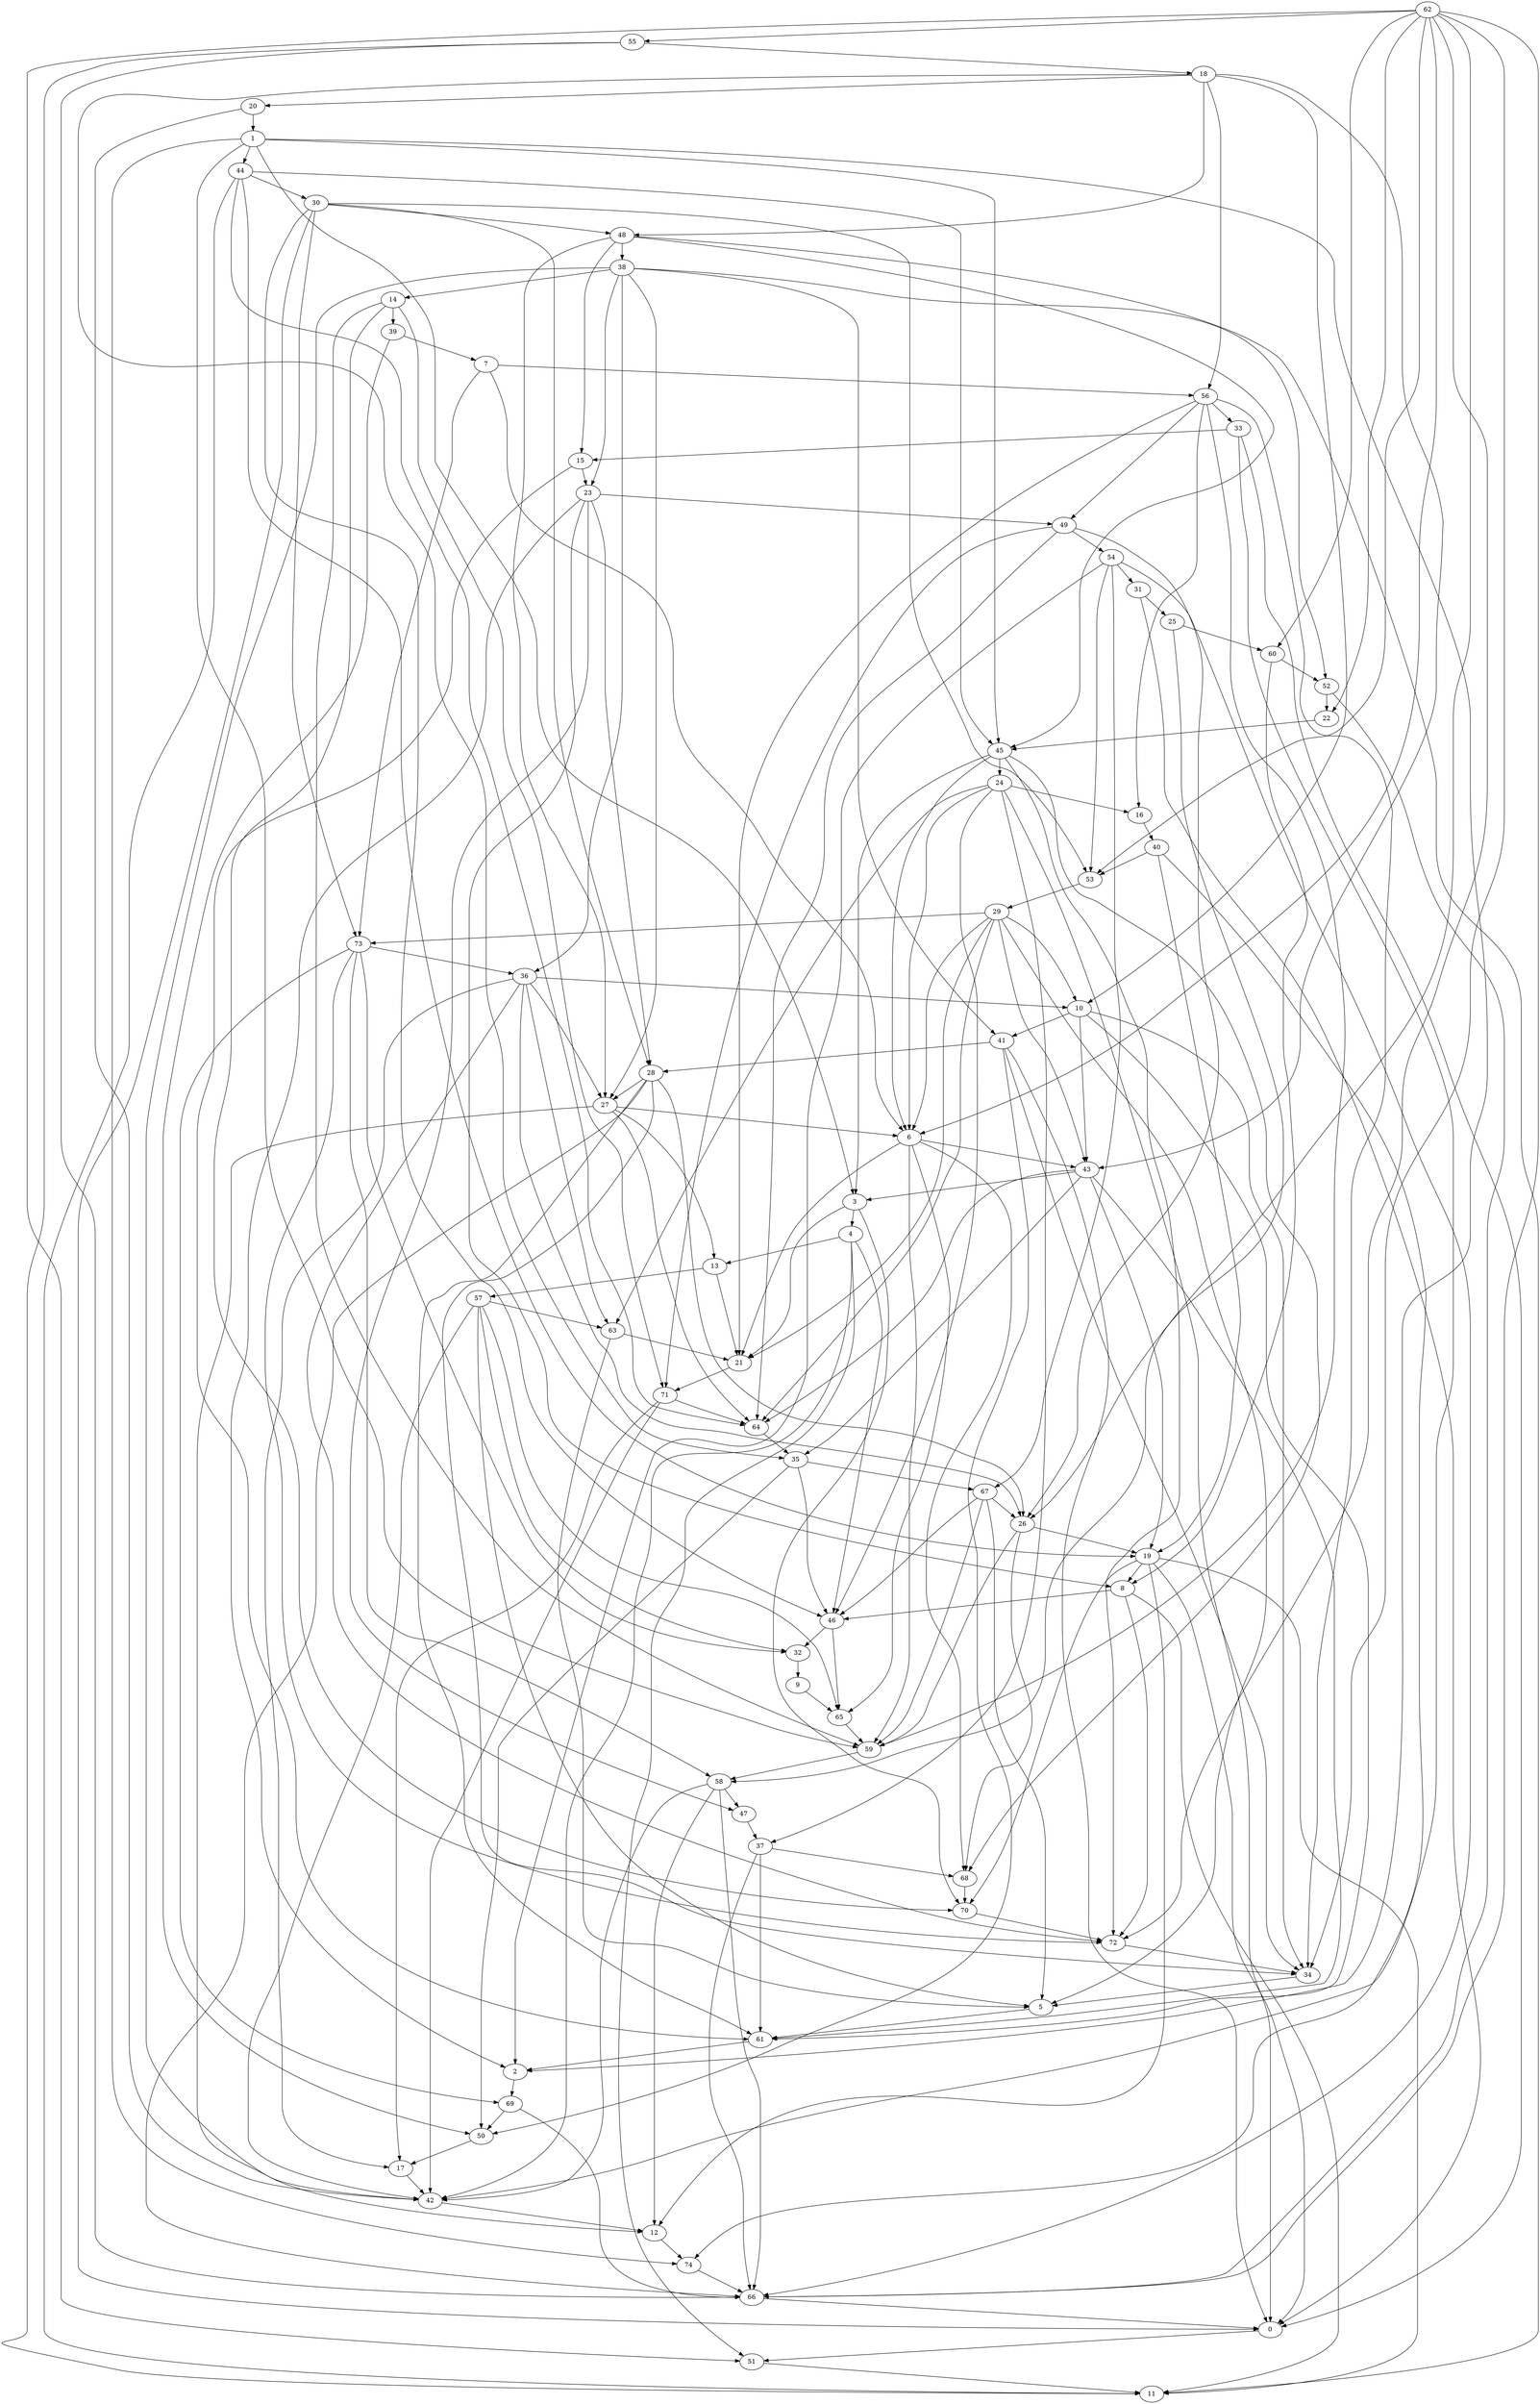 strict digraph {
0;
1;
2;
3;
4;
5;
6;
7;
8;
9;
10;
11;
12;
13;
14;
15;
16;
17;
18;
19;
20;
21;
22;
23;
24;
25;
26;
27;
28;
29;
30;
31;
32;
33;
34;
35;
36;
37;
38;
39;
40;
41;
42;
43;
44;
45;
46;
47;
48;
49;
50;
51;
52;
53;
54;
55;
56;
57;
58;
59;
60;
61;
62;
63;
64;
65;
66;
67;
68;
69;
70;
71;
72;
73;
74;
0 -> 51;
1 -> 44;
1 -> 45;
1 -> 74;
1 -> 59;
1 -> 3;
1 -> 2;
2 -> 69;
3 -> 4;
3 -> 70;
3 -> 21;
4 -> 13;
4 -> 51;
4 -> 42;
4 -> 46;
5 -> 61;
6 -> 43;
6 -> 65;
6 -> 59;
6 -> 68;
6 -> 21;
7 -> 56;
7 -> 73;
7 -> 6;
8 -> 46;
8 -> 11;
8 -> 72;
9 -> 65;
10 -> 41;
10 -> 61;
10 -> 43;
10 -> 34;
12 -> 74;
13 -> 57;
13 -> 21;
14 -> 39;
14 -> 70;
14 -> 71;
14 -> 59;
15 -> 23;
15 -> 61;
16 -> 40;
17 -> 42;
18 -> 20;
18 -> 10;
18 -> 35;
18 -> 43;
18 -> 48;
18 -> 56;
19 -> 8;
19 -> 11;
19 -> 0;
19 -> 12;
19 -> 70;
20 -> 1;
20 -> 42;
21 -> 71;
22 -> 45;
23 -> 49;
23 -> 2;
23 -> 47;
23 -> 8;
23 -> 28;
24 -> 16;
24 -> 63;
24 -> 46;
24 -> 37;
24 -> 6;
24 -> 0;
25 -> 60;
25 -> 58;
26 -> 19;
26 -> 68;
26 -> 59;
27 -> 6;
27 -> 64;
27 -> 13;
27 -> 12;
28 -> 27;
28 -> 66;
28 -> 61;
28 -> 26;
28 -> 34;
29 -> 73;
29 -> 43;
29 -> 64;
29 -> 5;
29 -> 6;
29 -> 10;
29 -> 21;
30 -> 48;
30 -> 46;
30 -> 28;
30 -> 0;
30 -> 73;
30 -> 53;
31 -> 25;
31 -> 0;
32 -> 9;
33 -> 15;
33 -> 0;
33 -> 42;
34 -> 5;
35 -> 67;
35 -> 50;
35 -> 46;
36 -> 10;
36 -> 72;
36 -> 17;
36 -> 27;
36 -> 63;
36 -> 26;
37 -> 68;
37 -> 66;
37 -> 61;
38 -> 14;
38 -> 52;
38 -> 42;
38 -> 27;
38 -> 41;
38 -> 23;
38 -> 36;
39 -> 7;
39 -> 50;
40 -> 53;
40 -> 19;
40 -> 74;
41 -> 28;
41 -> 50;
41 -> 34;
41 -> 0;
42 -> 12;
43 -> 3;
43 -> 19;
43 -> 64;
43 -> 61;
43 -> 35;
44 -> 30;
44 -> 11;
44 -> 45;
44 -> 19;
44 -> 64;
45 -> 24;
45 -> 6;
45 -> 3;
45 -> 72;
45 -> 68;
46 -> 32;
46 -> 65;
47 -> 37;
48 -> 38;
48 -> 15;
48 -> 27;
48 -> 11;
48 -> 45;
49 -> 54;
49 -> 64;
49 -> 26;
49 -> 71;
50 -> 17;
51 -> 11;
52 -> 22;
52 -> 66;
53 -> 29;
54 -> 31;
54 -> 53;
54 -> 66;
54 -> 2;
54 -> 67;
55 -> 18;
55 -> 11;
55 -> 66;
56 -> 33;
56 -> 16;
56 -> 49;
56 -> 34;
56 -> 59;
56 -> 21;
57 -> 63;
57 -> 42;
57 -> 32;
57 -> 65;
57 -> 5;
58 -> 47;
58 -> 42;
58 -> 66;
58 -> 12;
59 -> 58;
60 -> 52;
60 -> 8;
61 -> 2;
62 -> 55;
62 -> 26;
62 -> 51;
62 -> 34;
62 -> 6;
62 -> 53;
62 -> 22;
62 -> 60;
62 -> 72;
62 -> 66;
63 -> 21;
63 -> 5;
64 -> 35;
65 -> 59;
66 -> 0;
67 -> 26;
67 -> 59;
67 -> 5;
67 -> 46;
68 -> 70;
69 -> 50;
69 -> 66;
70 -> 72;
71 -> 64;
71 -> 17;
71 -> 42;
72 -> 34;
73 -> 36;
73 -> 58;
73 -> 32;
73 -> 69;
73 -> 72;
74 -> 66;
}
